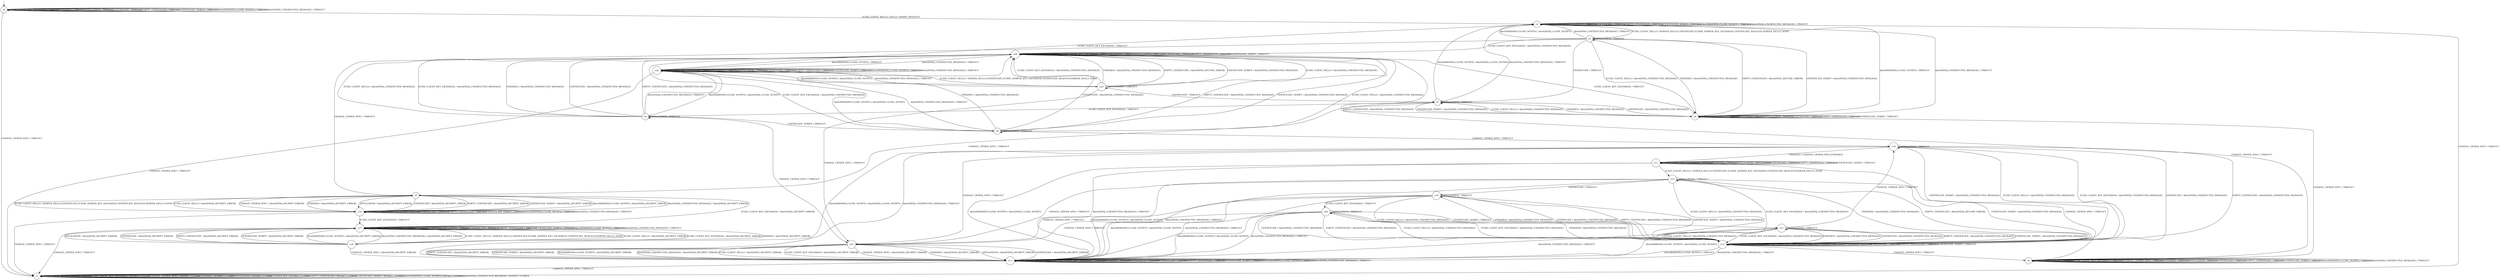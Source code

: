 digraph g {

	s0 [shape="circle" label="s0"];
	s1 [shape="circle" label="s1"];
	s2 [shape="circle" label="s2"];
	s3 [shape="circle" label="s3"];
	s4 [shape="circle" label="s4"];
	s5 [shape="circle" label="s5"];
	s6 [shape="circle" label="s6"];
	s7 [shape="circle" label="s7"];
	s8 [shape="circle" label="s8"];
	s9 [shape="circle" label="s9"];
	s10 [shape="circle" label="s10"];
	s11 [shape="circle" label="s11"];
	s12 [shape="circle" label="s12"];
	s13 [shape="circle" label="s13"];
	s14 [shape="circle" label="s14"];
	s15 [shape="circle" label="s15"];
	s16 [shape="circle" label="s16"];
	s17 [shape="circle" label="s17"];
	s18 [shape="circle" label="s18"];
	s19 [shape="circle" label="s19"];
	s20 [shape="circle" label="s20"];
	s21 [shape="circle" label="s21"];
	s22 [shape="circle" label="s22"];
	s23 [shape="circle" label="s23"];
	s24 [shape="circle" label="s24"];
	s0 -> s2 [label="ECDH_CLIENT_HELLO / HELLO_VERIFY_REQUEST"];
	s0 -> s0 [label="ECDH_CLIENT_KEY_EXCHANGE / TIMEOUT"];
	s0 -> s1 [label="CHANGE_CIPHER_SPEC / TIMEOUT"];
	s0 -> s0 [label="FINISHED / TIMEOUT"];
	s0 -> s0 [label="APPLICATION / TIMEOUT"];
	s0 -> s0 [label="CERTIFICATE / TIMEOUT"];
	s0 -> s0 [label="EMPTY_CERTIFICATE / TIMEOUT"];
	s0 -> s0 [label="CERTIFICATE_VERIFY / TIMEOUT"];
	s0 -> s0 [label="Alert(WARNING,CLOSE_NOTIFY) / TIMEOUT"];
	s0 -> s0 [label="Alert(FATAL,UNEXPECTED_MESSAGE) / TIMEOUT"];
	s1 -> s1 [label="ECDH_CLIENT_HELLO / SOCKET_CLOSED"];
	s1 -> s1 [label="ECDH_CLIENT_KEY_EXCHANGE / SOCKET_CLOSED"];
	s1 -> s1 [label="CHANGE_CIPHER_SPEC / SOCKET_CLOSED"];
	s1 -> s1 [label="FINISHED / SOCKET_CLOSED"];
	s1 -> s1 [label="APPLICATION / SOCKET_CLOSED"];
	s1 -> s1 [label="CERTIFICATE / SOCKET_CLOSED"];
	s1 -> s1 [label="EMPTY_CERTIFICATE / SOCKET_CLOSED"];
	s1 -> s1 [label="CERTIFICATE_VERIFY / SOCKET_CLOSED"];
	s1 -> s1 [label="Alert(WARNING,CLOSE_NOTIFY) / SOCKET_CLOSED"];
	s1 -> s1 [label="Alert(FATAL,UNEXPECTED_MESSAGE) / SOCKET_CLOSED"];
	s2 -> s3 [label="ECDH_CLIENT_HELLO / SERVER_HELLO,CERTIFICATE,ECDHE_SERVER_KEY_EXCHANGE,CERTIFICATE_REQUEST,SERVER_HELLO_DONE"];
	s2 -> s22 [label="ECDH_CLIENT_KEY_EXCHANGE / TIMEOUT"];
	s2 -> s1 [label="CHANGE_CIPHER_SPEC / TIMEOUT"];
	s2 -> s2 [label="FINISHED / TIMEOUT"];
	s2 -> s2 [label="APPLICATION / TIMEOUT"];
	s2 -> s2 [label="CERTIFICATE / TIMEOUT"];
	s2 -> s2 [label="EMPTY_CERTIFICATE / TIMEOUT"];
	s2 -> s2 [label="CERTIFICATE_VERIFY / TIMEOUT"];
	s2 -> s2 [label="Alert(WARNING,CLOSE_NOTIFY) / TIMEOUT"];
	s2 -> s2 [label="Alert(FATAL,UNEXPECTED_MESSAGE) / TIMEOUT"];
	s3 -> s4 [label="ECDH_CLIENT_HELLO / Alert(FATAL,UNEXPECTED_MESSAGE)"];
	s3 -> s24 [label="ECDH_CLIENT_KEY_EXCHANGE / Alert(FATAL,UNEXPECTED_MESSAGE)"];
	s3 -> s5 [label="CHANGE_CIPHER_SPEC / TIMEOUT"];
	s3 -> s4 [label="FINISHED / Alert(FATAL,UNEXPECTED_MESSAGE)"];
	s3 -> s3 [label="APPLICATION / TIMEOUT"];
	s3 -> s7 [label="CERTIFICATE / TIMEOUT"];
	s3 -> s4 [label="EMPTY_CERTIFICATE / Alert(FATAL,DECODE_ERROR)"];
	s3 -> s4 [label="CERTIFICATE_VERIFY / Alert(FATAL,UNEXPECTED_MESSAGE)"];
	s3 -> s2 [label="Alert(WARNING,CLOSE_NOTIFY) / Alert(FATAL,CLOSE_NOTIFY)"];
	s3 -> s2 [label="Alert(FATAL,UNEXPECTED_MESSAGE) / TIMEOUT"];
	s4 -> s4 [label="ECDH_CLIENT_HELLO / TIMEOUT"];
	s4 -> s24 [label="ECDH_CLIENT_KEY_EXCHANGE / TIMEOUT"];
	s4 -> s6 [label="CHANGE_CIPHER_SPEC / TIMEOUT"];
	s4 -> s4 [label="FINISHED / TIMEOUT"];
	s4 -> s4 [label="APPLICATION / TIMEOUT"];
	s4 -> s4 [label="CERTIFICATE / TIMEOUT"];
	s4 -> s4 [label="EMPTY_CERTIFICATE / TIMEOUT"];
	s4 -> s4 [label="CERTIFICATE_VERIFY / TIMEOUT"];
	s4 -> s2 [label="Alert(WARNING,CLOSE_NOTIFY) / TIMEOUT"];
	s4 -> s2 [label="Alert(FATAL,UNEXPECTED_MESSAGE) / TIMEOUT"];
	s5 -> s14 [label="ECDH_CLIENT_HELLO / Alert(FATAL,DECRYPT_ERROR)"];
	s5 -> s17 [label="ECDH_CLIENT_KEY_EXCHANGE / Alert(FATAL,DECRYPT_ERROR)"];
	s5 -> s14 [label="CHANGE_CIPHER_SPEC / Alert(FATAL,DECRYPT_ERROR)"];
	s5 -> s14 [label="FINISHED / Alert(FATAL,DECRYPT_ERROR)"];
	s5 -> s14 [label="APPLICATION / Alert(FATAL,DECRYPT_ERROR)"];
	s5 -> s14 [label="CERTIFICATE / Alert(FATAL,DECRYPT_ERROR)"];
	s5 -> s14 [label="EMPTY_CERTIFICATE / Alert(FATAL,DECRYPT_ERROR)"];
	s5 -> s14 [label="CERTIFICATE_VERIFY / Alert(FATAL,DECRYPT_ERROR)"];
	s5 -> s14 [label="Alert(WARNING,CLOSE_NOTIFY) / Alert(FATAL,DECRYPT_ERROR)"];
	s5 -> s14 [label="Alert(FATAL,UNEXPECTED_MESSAGE) / Alert(FATAL,DECRYPT_ERROR)"];
	s6 -> s6 [label="ECDH_CLIENT_HELLO / TIMEOUT"];
	s6 -> s6 [label="ECDH_CLIENT_KEY_EXCHANGE / TIMEOUT"];
	s6 -> s6 [label="CHANGE_CIPHER_SPEC / TIMEOUT"];
	s6 -> s6 [label="FINISHED / TIMEOUT"];
	s6 -> s6 [label="APPLICATION / TIMEOUT"];
	s6 -> s6 [label="CERTIFICATE / TIMEOUT"];
	s6 -> s6 [label="EMPTY_CERTIFICATE / TIMEOUT"];
	s6 -> s6 [label="CERTIFICATE_VERIFY / TIMEOUT"];
	s6 -> s6 [label="Alert(WARNING,CLOSE_NOTIFY) / TIMEOUT"];
	s6 -> s6 [label="Alert(FATAL,UNEXPECTED_MESSAGE) / TIMEOUT"];
	s7 -> s4 [label="ECDH_CLIENT_HELLO / Alert(FATAL,UNEXPECTED_MESSAGE)"];
	s7 -> s8 [label="ECDH_CLIENT_KEY_EXCHANGE / TIMEOUT"];
	s7 -> s5 [label="CHANGE_CIPHER_SPEC / TIMEOUT"];
	s7 -> s4 [label="FINISHED / Alert(FATAL,UNEXPECTED_MESSAGE)"];
	s7 -> s7 [label="APPLICATION / TIMEOUT"];
	s7 -> s4 [label="CERTIFICATE / Alert(FATAL,UNEXPECTED_MESSAGE)"];
	s7 -> s4 [label="EMPTY_CERTIFICATE / Alert(FATAL,UNEXPECTED_MESSAGE)"];
	s7 -> s4 [label="CERTIFICATE_VERIFY / Alert(FATAL,UNEXPECTED_MESSAGE)"];
	s7 -> s2 [label="Alert(WARNING,CLOSE_NOTIFY) / Alert(FATAL,CLOSE_NOTIFY)"];
	s7 -> s2 [label="Alert(FATAL,UNEXPECTED_MESSAGE) / TIMEOUT"];
	s8 -> s24 [label="ECDH_CLIENT_HELLO / Alert(FATAL,UNEXPECTED_MESSAGE)"];
	s8 -> s24 [label="ECDH_CLIENT_KEY_EXCHANGE / Alert(FATAL,UNEXPECTED_MESSAGE)"];
	s8 -> s16 [label="CHANGE_CIPHER_SPEC / TIMEOUT"];
	s8 -> s24 [label="FINISHED / Alert(FATAL,UNEXPECTED_MESSAGE)"];
	s8 -> s8 [label="APPLICATION / TIMEOUT"];
	s8 -> s24 [label="CERTIFICATE / Alert(FATAL,UNEXPECTED_MESSAGE)"];
	s8 -> s24 [label="EMPTY_CERTIFICATE / Alert(FATAL,UNEXPECTED_MESSAGE)"];
	s8 -> s9 [label="CERTIFICATE_VERIFY / TIMEOUT"];
	s8 -> s22 [label="Alert(WARNING,CLOSE_NOTIFY) / Alert(FATAL,CLOSE_NOTIFY)"];
	s8 -> s22 [label="Alert(FATAL,UNEXPECTED_MESSAGE) / TIMEOUT"];
	s9 -> s24 [label="ECDH_CLIENT_HELLO / Alert(FATAL,UNEXPECTED_MESSAGE)"];
	s9 -> s24 [label="ECDH_CLIENT_KEY_EXCHANGE / Alert(FATAL,UNEXPECTED_MESSAGE)"];
	s9 -> s10 [label="CHANGE_CIPHER_SPEC / TIMEOUT"];
	s9 -> s24 [label="FINISHED / Alert(FATAL,UNEXPECTED_MESSAGE)"];
	s9 -> s9 [label="APPLICATION / TIMEOUT"];
	s9 -> s24 [label="CERTIFICATE / Alert(FATAL,UNEXPECTED_MESSAGE)"];
	s9 -> s24 [label="EMPTY_CERTIFICATE / Alert(FATAL,UNEXPECTED_MESSAGE)"];
	s9 -> s24 [label="CERTIFICATE_VERIFY / Alert(FATAL,UNEXPECTED_MESSAGE)"];
	s9 -> s22 [label="Alert(WARNING,CLOSE_NOTIFY) / Alert(FATAL,CLOSE_NOTIFY)"];
	s9 -> s22 [label="Alert(FATAL,UNEXPECTED_MESSAGE) / TIMEOUT"];
	s10 -> s12 [label="ECDH_CLIENT_HELLO / Alert(FATAL,UNEXPECTED_MESSAGE)"];
	s10 -> s12 [label="ECDH_CLIENT_KEY_EXCHANGE / Alert(FATAL,UNEXPECTED_MESSAGE)"];
	s10 -> s16 [label="CHANGE_CIPHER_SPEC / TIMEOUT"];
	s10 -> s11 [label="FINISHED / CHANGE_CIPHER_SPEC,FINISHED"];
	s10 -> s10 [label="APPLICATION / TIMEOUT"];
	s10 -> s12 [label="CERTIFICATE / Alert(FATAL,UNEXPECTED_MESSAGE)"];
	s10 -> s12 [label="EMPTY_CERTIFICATE / Alert(FATAL,UNEXPECTED_MESSAGE)"];
	s10 -> s12 [label="CERTIFICATE_VERIFY / Alert(FATAL,UNEXPECTED_MESSAGE)"];
	s10 -> s13 [label="Alert(WARNING,CLOSE_NOTIFY) / Alert(FATAL,CLOSE_NOTIFY)"];
	s10 -> s13 [label="Alert(FATAL,UNEXPECTED_MESSAGE) / TIMEOUT"];
	s11 -> s15 [label="ECDH_CLIENT_HELLO / SERVER_HELLO,CERTIFICATE,ECDHE_SERVER_KEY_EXCHANGE,CERTIFICATE_REQUEST,SERVER_HELLO_DONE"];
	s11 -> s11 [label="ECDH_CLIENT_KEY_EXCHANGE / TIMEOUT"];
	s11 -> s6 [label="CHANGE_CIPHER_SPEC / TIMEOUT"];
	s11 -> s11 [label="FINISHED / TIMEOUT"];
	s11 -> s11 [label="APPLICATION / APPLICATION"];
	s11 -> s11 [label="CERTIFICATE / TIMEOUT"];
	s11 -> s11 [label="EMPTY_CERTIFICATE / TIMEOUT"];
	s11 -> s11 [label="CERTIFICATE_VERIFY / TIMEOUT"];
	s11 -> s13 [label="Alert(WARNING,CLOSE_NOTIFY) / Alert(FATAL,CLOSE_NOTIFY)"];
	s11 -> s13 [label="Alert(FATAL,UNEXPECTED_MESSAGE) / TIMEOUT"];
	s12 -> s12 [label="ECDH_CLIENT_HELLO / TIMEOUT"];
	s12 -> s12 [label="ECDH_CLIENT_KEY_EXCHANGE / TIMEOUT"];
	s12 -> s6 [label="CHANGE_CIPHER_SPEC / TIMEOUT"];
	s12 -> s12 [label="FINISHED / TIMEOUT"];
	s12 -> s12 [label="APPLICATION / TIMEOUT"];
	s12 -> s12 [label="CERTIFICATE / TIMEOUT"];
	s12 -> s12 [label="EMPTY_CERTIFICATE / TIMEOUT"];
	s12 -> s12 [label="CERTIFICATE_VERIFY / TIMEOUT"];
	s12 -> s13 [label="Alert(WARNING,CLOSE_NOTIFY) / TIMEOUT"];
	s12 -> s13 [label="Alert(FATAL,UNEXPECTED_MESSAGE) / TIMEOUT"];
	s13 -> s13 [label="ECDH_CLIENT_HELLO / TIMEOUT"];
	s13 -> s13 [label="ECDH_CLIENT_KEY_EXCHANGE / TIMEOUT"];
	s13 -> s1 [label="CHANGE_CIPHER_SPEC / TIMEOUT"];
	s13 -> s13 [label="FINISHED / TIMEOUT"];
	s13 -> s13 [label="APPLICATION / TIMEOUT"];
	s13 -> s13 [label="CERTIFICATE / TIMEOUT"];
	s13 -> s13 [label="EMPTY_CERTIFICATE / TIMEOUT"];
	s13 -> s13 [label="CERTIFICATE_VERIFY / TIMEOUT"];
	s13 -> s13 [label="Alert(WARNING,CLOSE_NOTIFY) / TIMEOUT"];
	s13 -> s13 [label="Alert(FATAL,UNEXPECTED_MESSAGE) / TIMEOUT"];
	s14 -> s5 [label="ECDH_CLIENT_HELLO / SERVER_HELLO,CERTIFICATE,ECDHE_SERVER_KEY_EXCHANGE,CERTIFICATE_REQUEST,SERVER_HELLO_DONE"];
	s14 -> s17 [label="ECDH_CLIENT_KEY_EXCHANGE / TIMEOUT"];
	s14 -> s1 [label="CHANGE_CIPHER_SPEC / TIMEOUT"];
	s14 -> s14 [label="FINISHED / TIMEOUT"];
	s14 -> s14 [label="APPLICATION / TIMEOUT"];
	s14 -> s14 [label="CERTIFICATE / TIMEOUT"];
	s14 -> s14 [label="EMPTY_CERTIFICATE / TIMEOUT"];
	s14 -> s14 [label="CERTIFICATE_VERIFY / TIMEOUT"];
	s14 -> s14 [label="Alert(WARNING,CLOSE_NOTIFY) / TIMEOUT"];
	s14 -> s14 [label="Alert(FATAL,UNEXPECTED_MESSAGE) / TIMEOUT"];
	s15 -> s12 [label="ECDH_CLIENT_HELLO / Alert(FATAL,UNEXPECTED_MESSAGE)"];
	s15 -> s12 [label="ECDH_CLIENT_KEY_EXCHANGE / Alert(FATAL,UNEXPECTED_MESSAGE)"];
	s15 -> s16 [label="CHANGE_CIPHER_SPEC / TIMEOUT"];
	s15 -> s12 [label="FINISHED / Alert(FATAL,UNEXPECTED_MESSAGE)"];
	s15 -> s15 [label="APPLICATION / TIMEOUT"];
	s15 -> s19 [label="CERTIFICATE / TIMEOUT"];
	s15 -> s12 [label="EMPTY_CERTIFICATE / Alert(FATAL,DECODE_ERROR)"];
	s15 -> s12 [label="CERTIFICATE_VERIFY / Alert(FATAL,UNEXPECTED_MESSAGE)"];
	s15 -> s13 [label="Alert(WARNING,CLOSE_NOTIFY) / Alert(FATAL,CLOSE_NOTIFY)"];
	s15 -> s13 [label="Alert(FATAL,UNEXPECTED_MESSAGE) / TIMEOUT"];
	s16 -> s13 [label="ECDH_CLIENT_HELLO / Alert(FATAL,DECRYPT_ERROR)"];
	s16 -> s13 [label="ECDH_CLIENT_KEY_EXCHANGE / Alert(FATAL,DECRYPT_ERROR)"];
	s16 -> s13 [label="CHANGE_CIPHER_SPEC / Alert(FATAL,DECRYPT_ERROR)"];
	s16 -> s13 [label="FINISHED / Alert(FATAL,DECRYPT_ERROR)"];
	s16 -> s13 [label="APPLICATION / Alert(FATAL,DECRYPT_ERROR)"];
	s16 -> s13 [label="CERTIFICATE / Alert(FATAL,DECRYPT_ERROR)"];
	s16 -> s13 [label="EMPTY_CERTIFICATE / Alert(FATAL,DECRYPT_ERROR)"];
	s16 -> s13 [label="CERTIFICATE_VERIFY / Alert(FATAL,DECRYPT_ERROR)"];
	s16 -> s13 [label="Alert(WARNING,CLOSE_NOTIFY) / Alert(FATAL,DECRYPT_ERROR)"];
	s16 -> s13 [label="Alert(FATAL,UNEXPECTED_MESSAGE) / Alert(FATAL,DECRYPT_ERROR)"];
	s17 -> s18 [label="ECDH_CLIENT_HELLO / SERVER_HELLO,CERTIFICATE,ECDHE_SERVER_KEY_EXCHANGE,CERTIFICATE_REQUEST,SERVER_HELLO_DONE"];
	s17 -> s17 [label="ECDH_CLIENT_KEY_EXCHANGE / TIMEOUT"];
	s17 -> s1 [label="CHANGE_CIPHER_SPEC / TIMEOUT"];
	s17 -> s17 [label="FINISHED / TIMEOUT"];
	s17 -> s17 [label="APPLICATION / TIMEOUT"];
	s17 -> s17 [label="CERTIFICATE / TIMEOUT"];
	s17 -> s17 [label="EMPTY_CERTIFICATE / TIMEOUT"];
	s17 -> s17 [label="CERTIFICATE_VERIFY / TIMEOUT"];
	s17 -> s17 [label="Alert(WARNING,CLOSE_NOTIFY) / TIMEOUT"];
	s17 -> s17 [label="Alert(FATAL,UNEXPECTED_MESSAGE) / TIMEOUT"];
	s18 -> s17 [label="ECDH_CLIENT_HELLO / Alert(FATAL,DECRYPT_ERROR)"];
	s18 -> s17 [label="ECDH_CLIENT_KEY_EXCHANGE / Alert(FATAL,DECRYPT_ERROR)"];
	s18 -> s13 [label="CHANGE_CIPHER_SPEC / Alert(FATAL,DECRYPT_ERROR)"];
	s18 -> s17 [label="FINISHED / Alert(FATAL,DECRYPT_ERROR)"];
	s18 -> s17 [label="APPLICATION / Alert(FATAL,DECRYPT_ERROR)"];
	s18 -> s17 [label="CERTIFICATE / Alert(FATAL,DECRYPT_ERROR)"];
	s18 -> s17 [label="EMPTY_CERTIFICATE / Alert(FATAL,DECRYPT_ERROR)"];
	s18 -> s17 [label="CERTIFICATE_VERIFY / Alert(FATAL,DECRYPT_ERROR)"];
	s18 -> s17 [label="Alert(WARNING,CLOSE_NOTIFY) / Alert(FATAL,DECRYPT_ERROR)"];
	s18 -> s17 [label="Alert(FATAL,UNEXPECTED_MESSAGE) / Alert(FATAL,DECRYPT_ERROR)"];
	s19 -> s12 [label="ECDH_CLIENT_HELLO / Alert(FATAL,UNEXPECTED_MESSAGE)"];
	s19 -> s20 [label="ECDH_CLIENT_KEY_EXCHANGE / TIMEOUT"];
	s19 -> s16 [label="CHANGE_CIPHER_SPEC / TIMEOUT"];
	s19 -> s12 [label="FINISHED / Alert(FATAL,UNEXPECTED_MESSAGE)"];
	s19 -> s19 [label="APPLICATION / TIMEOUT"];
	s19 -> s12 [label="CERTIFICATE / Alert(FATAL,UNEXPECTED_MESSAGE)"];
	s19 -> s12 [label="EMPTY_CERTIFICATE / Alert(FATAL,UNEXPECTED_MESSAGE)"];
	s19 -> s12 [label="CERTIFICATE_VERIFY / Alert(FATAL,UNEXPECTED_MESSAGE)"];
	s19 -> s13 [label="Alert(WARNING,CLOSE_NOTIFY) / Alert(FATAL,CLOSE_NOTIFY)"];
	s19 -> s13 [label="Alert(FATAL,UNEXPECTED_MESSAGE) / TIMEOUT"];
	s20 -> s12 [label="ECDH_CLIENT_HELLO / Alert(FATAL,UNEXPECTED_MESSAGE)"];
	s20 -> s12 [label="ECDH_CLIENT_KEY_EXCHANGE / Alert(FATAL,UNEXPECTED_MESSAGE)"];
	s20 -> s16 [label="CHANGE_CIPHER_SPEC / TIMEOUT"];
	s20 -> s12 [label="FINISHED / Alert(FATAL,UNEXPECTED_MESSAGE)"];
	s20 -> s20 [label="APPLICATION / TIMEOUT"];
	s20 -> s12 [label="CERTIFICATE / Alert(FATAL,UNEXPECTED_MESSAGE)"];
	s20 -> s12 [label="EMPTY_CERTIFICATE / Alert(FATAL,UNEXPECTED_MESSAGE)"];
	s20 -> s21 [label="CERTIFICATE_VERIFY / TIMEOUT"];
	s20 -> s13 [label="Alert(WARNING,CLOSE_NOTIFY) / Alert(FATAL,CLOSE_NOTIFY)"];
	s20 -> s13 [label="Alert(FATAL,UNEXPECTED_MESSAGE) / TIMEOUT"];
	s21 -> s12 [label="ECDH_CLIENT_HELLO / Alert(FATAL,UNEXPECTED_MESSAGE)"];
	s21 -> s12 [label="ECDH_CLIENT_KEY_EXCHANGE / Alert(FATAL,UNEXPECTED_MESSAGE)"];
	s21 -> s10 [label="CHANGE_CIPHER_SPEC / TIMEOUT"];
	s21 -> s12 [label="FINISHED / Alert(FATAL,UNEXPECTED_MESSAGE)"];
	s21 -> s21 [label="APPLICATION / TIMEOUT"];
	s21 -> s12 [label="CERTIFICATE / Alert(FATAL,UNEXPECTED_MESSAGE)"];
	s21 -> s12 [label="EMPTY_CERTIFICATE / Alert(FATAL,UNEXPECTED_MESSAGE)"];
	s21 -> s12 [label="CERTIFICATE_VERIFY / Alert(FATAL,UNEXPECTED_MESSAGE)"];
	s21 -> s13 [label="Alert(WARNING,CLOSE_NOTIFY) / Alert(FATAL,CLOSE_NOTIFY)"];
	s21 -> s13 [label="Alert(FATAL,UNEXPECTED_MESSAGE) / TIMEOUT"];
	s22 -> s23 [label="ECDH_CLIENT_HELLO / SERVER_HELLO,CERTIFICATE,ECDHE_SERVER_KEY_EXCHANGE,CERTIFICATE_REQUEST,SERVER_HELLO_DONE"];
	s22 -> s22 [label="ECDH_CLIENT_KEY_EXCHANGE / TIMEOUT"];
	s22 -> s1 [label="CHANGE_CIPHER_SPEC / TIMEOUT"];
	s22 -> s22 [label="FINISHED / TIMEOUT"];
	s22 -> s22 [label="APPLICATION / TIMEOUT"];
	s22 -> s22 [label="CERTIFICATE / TIMEOUT"];
	s22 -> s22 [label="EMPTY_CERTIFICATE / TIMEOUT"];
	s22 -> s22 [label="CERTIFICATE_VERIFY / TIMEOUT"];
	s22 -> s22 [label="Alert(WARNING,CLOSE_NOTIFY) / TIMEOUT"];
	s22 -> s22 [label="Alert(FATAL,UNEXPECTED_MESSAGE) / TIMEOUT"];
	s23 -> s24 [label="ECDH_CLIENT_HELLO / Alert(FATAL,UNEXPECTED_MESSAGE)"];
	s23 -> s24 [label="ECDH_CLIENT_KEY_EXCHANGE / Alert(FATAL,UNEXPECTED_MESSAGE)"];
	s23 -> s16 [label="CHANGE_CIPHER_SPEC / TIMEOUT"];
	s23 -> s24 [label="FINISHED / Alert(FATAL,UNEXPECTED_MESSAGE)"];
	s23 -> s23 [label="APPLICATION / TIMEOUT"];
	s23 -> s7 [label="CERTIFICATE / TIMEOUT"];
	s23 -> s24 [label="EMPTY_CERTIFICATE / Alert(FATAL,DECODE_ERROR)"];
	s23 -> s24 [label="CERTIFICATE_VERIFY / Alert(FATAL,UNEXPECTED_MESSAGE)"];
	s23 -> s22 [label="Alert(WARNING,CLOSE_NOTIFY) / Alert(FATAL,CLOSE_NOTIFY)"];
	s23 -> s22 [label="Alert(FATAL,UNEXPECTED_MESSAGE) / TIMEOUT"];
	s24 -> s24 [label="ECDH_CLIENT_HELLO / TIMEOUT"];
	s24 -> s24 [label="ECDH_CLIENT_KEY_EXCHANGE / TIMEOUT"];
	s24 -> s6 [label="CHANGE_CIPHER_SPEC / TIMEOUT"];
	s24 -> s24 [label="FINISHED / TIMEOUT"];
	s24 -> s24 [label="APPLICATION / TIMEOUT"];
	s24 -> s24 [label="CERTIFICATE / TIMEOUT"];
	s24 -> s24 [label="EMPTY_CERTIFICATE / TIMEOUT"];
	s24 -> s24 [label="CERTIFICATE_VERIFY / TIMEOUT"];
	s24 -> s22 [label="Alert(WARNING,CLOSE_NOTIFY) / TIMEOUT"];
	s24 -> s22 [label="Alert(FATAL,UNEXPECTED_MESSAGE) / TIMEOUT"];

__start0 [label="" shape="none" width="0" height="0"];
__start0 -> s0;

}
